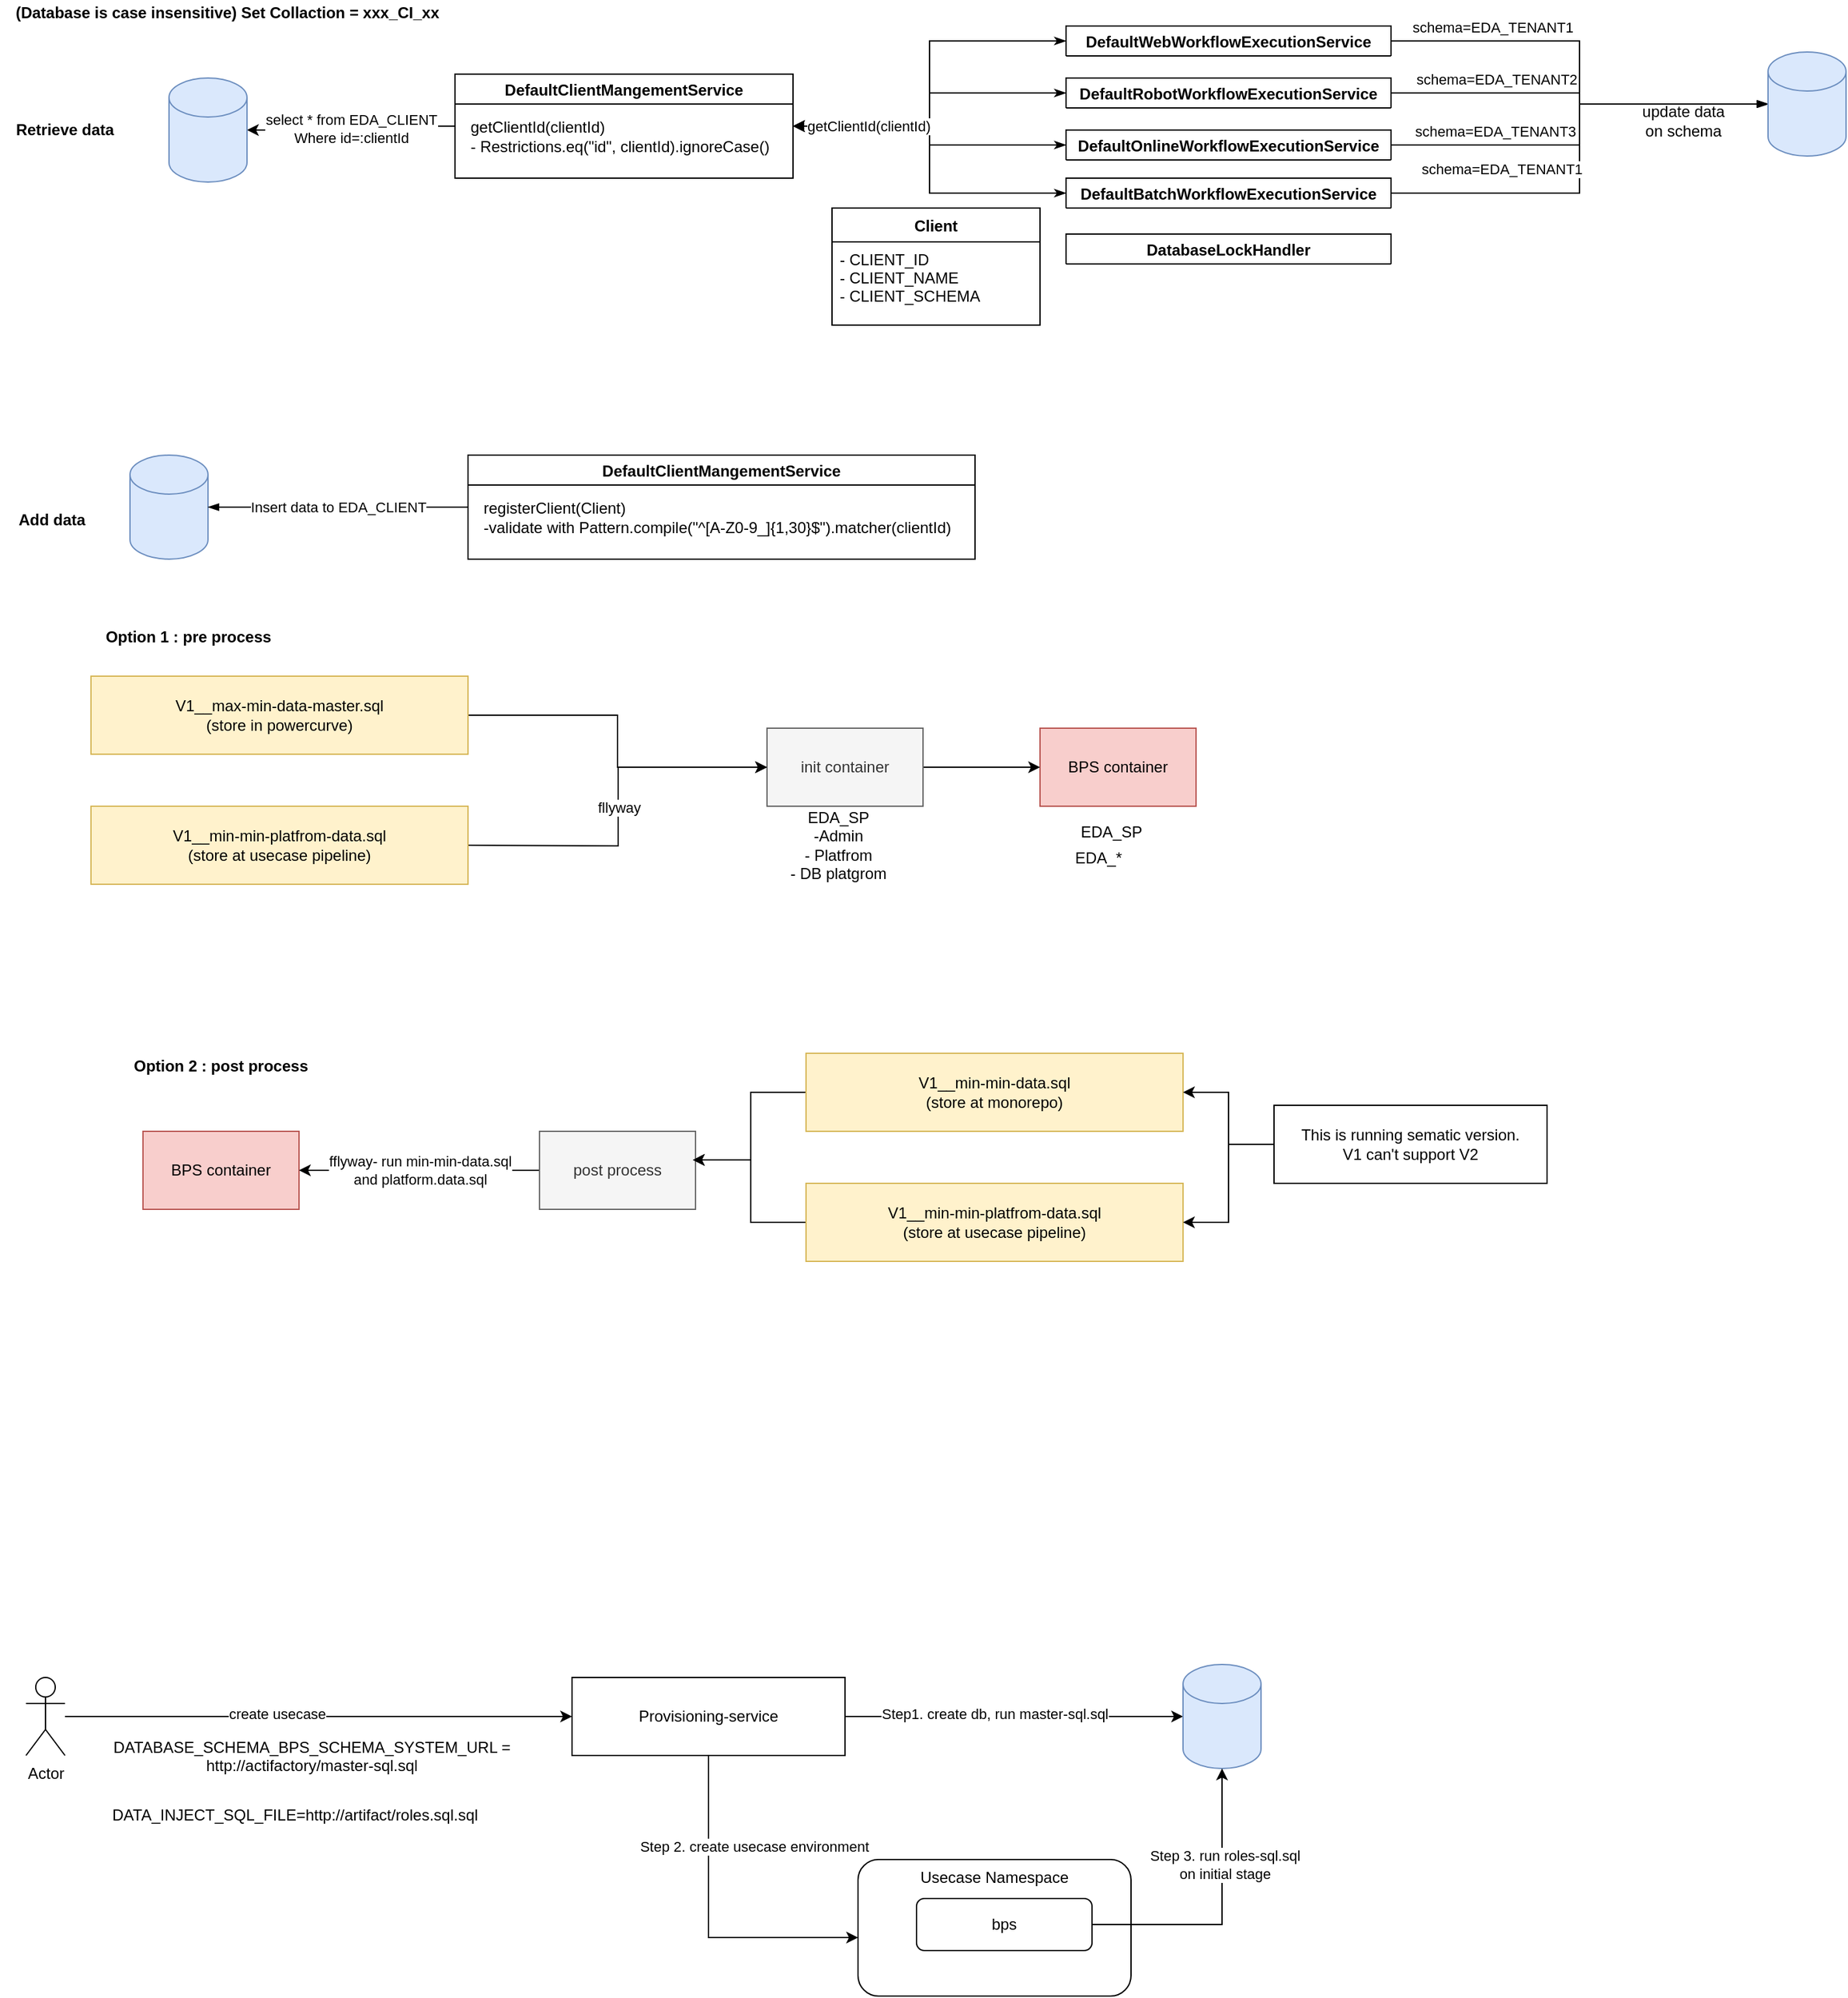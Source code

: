 <mxfile version="13.7.8" type="github">
  <diagram id="ANJNO4AaF4cMp9zb5v2P" name="Page-1">
    <mxGraphModel dx="1339" dy="745" grid="0" gridSize="10" guides="1" tooltips="1" connect="1" arrows="1" fold="1" page="1" pageScale="1" pageWidth="850" pageHeight="1100" math="0" shadow="0">
      <root>
        <mxCell id="0" />
        <mxCell id="1" parent="0" />
        <mxCell id="rq-n25AjiwIJYpTALoxF-12" value="Usecase Namespace" style="rounded=1;whiteSpace=wrap;html=1;align=center;verticalAlign=top;" vertex="1" parent="1">
          <mxGeometry x="700" y="1450" width="210" height="105" as="geometry" />
        </mxCell>
        <mxCell id="Gl9-vPryliiuIaGSd-P7-17" value="select * from EDA_CLIENT&lt;br&gt;Where id=:clientId" style="edgeStyle=orthogonalEdgeStyle;rounded=0;orthogonalLoop=1;jettySize=auto;html=1;entryX=1;entryY=0.5;entryDx=0;entryDy=0;entryPerimeter=0;" parent="1" source="Gl9-vPryliiuIaGSd-P7-3" target="Gl9-vPryliiuIaGSd-P7-16" edge="1">
          <mxGeometry relative="1" as="geometry" />
        </mxCell>
        <mxCell id="Gl9-vPryliiuIaGSd-P7-3" value="DefaultClientMangementService" style="swimlane;align=center;" parent="1" vertex="1">
          <mxGeometry x="390" y="77" width="260" height="80" as="geometry" />
        </mxCell>
        <mxCell id="Gl9-vPryliiuIaGSd-P7-4" value="getClientId(clientId)&lt;br&gt;- Restrictions.eq(&quot;id&quot;, clientId).ignoreCase()" style="text;html=1;align=left;verticalAlign=middle;resizable=0;points=[];autosize=1;" parent="Gl9-vPryliiuIaGSd-P7-3" vertex="1">
          <mxGeometry x="10" y="33" width="250" height="30" as="geometry" />
        </mxCell>
        <mxCell id="Gl9-vPryliiuIaGSd-P7-18" style="edgeStyle=orthogonalEdgeStyle;rounded=0;orthogonalLoop=1;jettySize=auto;html=1;entryX=1;entryY=0.5;entryDx=0;entryDy=0;endArrow=blockThin;endFill=1;startArrow=classicThin;startFill=1;" parent="1" source="Gl9-vPryliiuIaGSd-P7-6" target="Gl9-vPryliiuIaGSd-P7-3" edge="1">
          <mxGeometry relative="1" as="geometry" />
        </mxCell>
        <mxCell id="Gl9-vPryliiuIaGSd-P7-23" value="schema=EDA_TENANT1" style="edgeStyle=orthogonalEdgeStyle;rounded=0;orthogonalLoop=1;jettySize=auto;html=1;startArrow=none;startFill=0;endArrow=blockThin;endFill=1;" parent="1" source="Gl9-vPryliiuIaGSd-P7-6" target="Gl9-vPryliiuIaGSd-P7-22" edge="1">
          <mxGeometry x="-0.541" y="12" relative="1" as="geometry">
            <mxPoint y="1" as="offset" />
          </mxGeometry>
        </mxCell>
        <mxCell id="Gl9-vPryliiuIaGSd-P7-6" value="DefaultWebWorkflowExecutionService" style="swimlane;" parent="1" vertex="1" collapsed="1">
          <mxGeometry x="860" y="40" width="250" height="23" as="geometry">
            <mxRectangle x="770" y="40" width="300" height="80" as="alternateBounds" />
          </mxGeometry>
        </mxCell>
        <mxCell id="Gl9-vPryliiuIaGSd-P7-19" style="edgeStyle=orthogonalEdgeStyle;rounded=0;orthogonalLoop=1;jettySize=auto;html=1;entryX=1;entryY=0.5;entryDx=0;entryDy=0;startArrow=classicThin;startFill=1;" parent="1" source="Gl9-vPryliiuIaGSd-P7-7" target="Gl9-vPryliiuIaGSd-P7-3" edge="1">
          <mxGeometry relative="1" as="geometry" />
        </mxCell>
        <mxCell id="Gl9-vPryliiuIaGSd-P7-24" value="schema=EDA_TENANT2" style="edgeStyle=orthogonalEdgeStyle;rounded=0;orthogonalLoop=1;jettySize=auto;html=1;entryX=0;entryY=0.5;entryDx=0;entryDy=0;entryPerimeter=0;startArrow=none;startFill=0;endArrow=blockThin;endFill=1;" parent="1" source="Gl9-vPryliiuIaGSd-P7-7" target="Gl9-vPryliiuIaGSd-P7-22" edge="1">
          <mxGeometry x="-0.458" y="12" relative="1" as="geometry">
            <mxPoint y="1" as="offset" />
          </mxGeometry>
        </mxCell>
        <mxCell id="Gl9-vPryliiuIaGSd-P7-7" value="DefaultRobotWorkflowExecutionService" style="swimlane;" parent="1" vertex="1" collapsed="1">
          <mxGeometry x="860" y="80" width="250" height="23" as="geometry">
            <mxRectangle x="770" y="150" width="300" height="80" as="alternateBounds" />
          </mxGeometry>
        </mxCell>
        <mxCell id="Gl9-vPryliiuIaGSd-P7-20" style="edgeStyle=orthogonalEdgeStyle;rounded=0;orthogonalLoop=1;jettySize=auto;html=1;entryX=1;entryY=0.5;entryDx=0;entryDy=0;startArrow=classicThin;startFill=1;" parent="1" source="Gl9-vPryliiuIaGSd-P7-8" target="Gl9-vPryliiuIaGSd-P7-3" edge="1">
          <mxGeometry relative="1" as="geometry" />
        </mxCell>
        <mxCell id="Gl9-vPryliiuIaGSd-P7-25" value="schema=EDA_TENANT3" style="edgeStyle=orthogonalEdgeStyle;rounded=0;orthogonalLoop=1;jettySize=auto;html=1;entryX=0;entryY=0.5;entryDx=0;entryDy=0;entryPerimeter=0;startArrow=none;startFill=0;endArrow=blockThin;endFill=1;" parent="1" source="Gl9-vPryliiuIaGSd-P7-8" target="Gl9-vPryliiuIaGSd-P7-22" edge="1">
          <mxGeometry x="-0.026" y="65" relative="1" as="geometry">
            <mxPoint y="1" as="offset" />
          </mxGeometry>
        </mxCell>
        <mxCell id="Gl9-vPryliiuIaGSd-P7-8" value="DefaultOnlineWorkflowExecutionService" style="swimlane;" parent="1" vertex="1" collapsed="1">
          <mxGeometry x="860" y="120" width="250" height="23" as="geometry">
            <mxRectangle x="770" y="240" width="300" height="80" as="alternateBounds" />
          </mxGeometry>
        </mxCell>
        <mxCell id="Gl9-vPryliiuIaGSd-P7-21" value="getClientId(clientId)" style="edgeStyle=orthogonalEdgeStyle;rounded=0;orthogonalLoop=1;jettySize=auto;html=1;entryX=1;entryY=0.5;entryDx=0;entryDy=0;startArrow=classicThin;startFill=1;" parent="1" source="Gl9-vPryliiuIaGSd-P7-9" target="Gl9-vPryliiuIaGSd-P7-3" edge="1">
          <mxGeometry x="0.558" relative="1" as="geometry">
            <mxPoint as="offset" />
          </mxGeometry>
        </mxCell>
        <mxCell id="Gl9-vPryliiuIaGSd-P7-26" value="schema=EDA_TENANT1" style="edgeStyle=orthogonalEdgeStyle;rounded=0;orthogonalLoop=1;jettySize=auto;html=1;entryX=0;entryY=0.5;entryDx=0;entryDy=0;entryPerimeter=0;startArrow=none;startFill=0;endArrow=blockThin;endFill=1;" parent="1" source="Gl9-vPryliiuIaGSd-P7-9" target="Gl9-vPryliiuIaGSd-P7-22" edge="1">
          <mxGeometry x="-0.088" y="60" relative="1" as="geometry">
            <mxPoint as="offset" />
          </mxGeometry>
        </mxCell>
        <mxCell id="Gl9-vPryliiuIaGSd-P7-9" value="DefaultBatchWorkflowExecutionService" style="swimlane;" parent="1" vertex="1" collapsed="1">
          <mxGeometry x="860" y="157" width="250" height="23" as="geometry">
            <mxRectangle x="770" y="360" width="300" height="80" as="alternateBounds" />
          </mxGeometry>
        </mxCell>
        <mxCell id="Gl9-vPryliiuIaGSd-P7-16" value="" style="shape=cylinder3;whiteSpace=wrap;html=1;boundedLbl=1;backgroundOutline=1;size=15;align=left;fillColor=#dae8fc;strokeColor=#6c8ebf;" parent="1" vertex="1">
          <mxGeometry x="170" y="80" width="60" height="80" as="geometry" />
        </mxCell>
        <mxCell id="Gl9-vPryliiuIaGSd-P7-22" value="" style="shape=cylinder3;whiteSpace=wrap;html=1;boundedLbl=1;backgroundOutline=1;size=15;align=left;fillColor=#dae8fc;strokeColor=#6c8ebf;" parent="1" vertex="1">
          <mxGeometry x="1400" y="60" width="60" height="80" as="geometry" />
        </mxCell>
        <mxCell id="Gl9-vPryliiuIaGSd-P7-30" value="update data &lt;br&gt;on schema" style="text;html=1;strokeColor=none;fillColor=none;align=center;verticalAlign=middle;whiteSpace=wrap;rounded=0;" parent="1" vertex="1">
          <mxGeometry x="1290" y="103" width="90" height="20" as="geometry" />
        </mxCell>
        <mxCell id="Gl9-vPryliiuIaGSd-P7-32" value="(Database is case insensitive) Set Collaction = xxx_CI_xx" style="text;html=1;strokeColor=none;fillColor=none;align=center;verticalAlign=middle;whiteSpace=wrap;rounded=0;fontStyle=1" parent="1" vertex="1">
          <mxGeometry x="40" y="20" width="350" height="20" as="geometry" />
        </mxCell>
        <mxCell id="Gl9-vPryliiuIaGSd-P7-34" value="Retrieve data" style="text;html=1;strokeColor=none;fillColor=none;align=center;verticalAlign=middle;whiteSpace=wrap;rounded=0;fontStyle=1" parent="1" vertex="1">
          <mxGeometry x="50" y="110" width="80" height="20" as="geometry" />
        </mxCell>
        <mxCell id="Gl9-vPryliiuIaGSd-P7-36" value="" style="shape=cylinder3;whiteSpace=wrap;html=1;boundedLbl=1;backgroundOutline=1;size=15;align=left;fillColor=#dae8fc;strokeColor=#6c8ebf;" parent="1" vertex="1">
          <mxGeometry x="140" y="370" width="60" height="80" as="geometry" />
        </mxCell>
        <mxCell id="Gl9-vPryliiuIaGSd-P7-39" value="Insert data to EDA_CLIENT" style="edgeStyle=orthogonalEdgeStyle;rounded=0;orthogonalLoop=1;jettySize=auto;html=1;entryX=1;entryY=0.5;entryDx=0;entryDy=0;entryPerimeter=0;startArrow=none;startFill=0;endArrow=blockThin;endFill=1;" parent="1" source="Gl9-vPryliiuIaGSd-P7-37" target="Gl9-vPryliiuIaGSd-P7-36" edge="1">
          <mxGeometry relative="1" as="geometry" />
        </mxCell>
        <mxCell id="Gl9-vPryliiuIaGSd-P7-37" value="DefaultClientMangementService" style="swimlane;align=center;" parent="1" vertex="1">
          <mxGeometry x="400" y="370" width="390" height="80" as="geometry" />
        </mxCell>
        <mxCell id="Gl9-vPryliiuIaGSd-P7-38" value="registerClient(Client)&lt;br&gt;-validate with Pattern.compile(&quot;^[A-Z0-9_]{1,30}$&quot;).matcher(clientId)" style="text;html=1;align=left;verticalAlign=middle;resizable=0;points=[];autosize=1;" parent="Gl9-vPryliiuIaGSd-P7-37" vertex="1">
          <mxGeometry x="10" y="33" width="380" height="30" as="geometry" />
        </mxCell>
        <mxCell id="Gl9-vPryliiuIaGSd-P7-40" value="Add data" style="text;html=1;strokeColor=none;fillColor=none;align=center;verticalAlign=middle;whiteSpace=wrap;rounded=0;fontStyle=1" parent="1" vertex="1">
          <mxGeometry x="40" y="410" width="80" height="20" as="geometry" />
        </mxCell>
        <mxCell id="Gl9-vPryliiuIaGSd-P7-44" value="DatabaseLockHandler" style="swimlane;align=center;startSize=23;" parent="1" vertex="1" collapsed="1">
          <mxGeometry x="860" y="200" width="250" height="23" as="geometry">
            <mxRectangle x="860" y="200" width="260" height="60" as="alternateBounds" />
          </mxGeometry>
        </mxCell>
        <mxCell id="Gl9-vPryliiuIaGSd-P7-12" value="Client" style="swimlane;fontStyle=1;align=center;verticalAlign=top;childLayout=stackLayout;horizontal=1;startSize=26;horizontalStack=0;resizeParent=1;resizeParentMax=0;resizeLast=0;collapsible=1;marginBottom=0;" parent="1" vertex="1">
          <mxGeometry x="680" y="180" width="160" height="90" as="geometry">
            <mxRectangle x="680" y="180" width="70" height="26" as="alternateBounds" />
          </mxGeometry>
        </mxCell>
        <mxCell id="Gl9-vPryliiuIaGSd-P7-13" value="- CLIENT_ID&#xa;- CLIENT_NAME&#xa;- CLIENT_SCHEMA " style="text;strokeColor=none;fillColor=none;align=left;verticalAlign=top;spacingLeft=4;spacingRight=4;overflow=hidden;rotatable=0;points=[[0,0.5],[1,0.5]];portConstraint=eastwest;" parent="Gl9-vPryliiuIaGSd-P7-12" vertex="1">
          <mxGeometry y="26" width="160" height="64" as="geometry" />
        </mxCell>
        <mxCell id="DhbyaUFXzL6QqJ-XPt96-1" value="BPS container" style="rounded=0;whiteSpace=wrap;html=1;fillColor=#f8cecc;strokeColor=#b85450;" parent="1" vertex="1">
          <mxGeometry x="840" y="580" width="120" height="60" as="geometry" />
        </mxCell>
        <mxCell id="DhbyaUFXzL6QqJ-XPt96-9" style="edgeStyle=orthogonalEdgeStyle;rounded=0;orthogonalLoop=1;jettySize=auto;html=1;" parent="1" source="DhbyaUFXzL6QqJ-XPt96-2" target="DhbyaUFXzL6QqJ-XPt96-1" edge="1">
          <mxGeometry relative="1" as="geometry" />
        </mxCell>
        <mxCell id="DhbyaUFXzL6QqJ-XPt96-2" value="init container" style="rounded=0;whiteSpace=wrap;html=1;fillColor=#f5f5f5;strokeColor=#666666;fontColor=#333333;" parent="1" vertex="1">
          <mxGeometry x="630" y="580" width="120" height="60" as="geometry" />
        </mxCell>
        <mxCell id="DhbyaUFXzL6QqJ-XPt96-5" style="edgeStyle=orthogonalEdgeStyle;rounded=0;orthogonalLoop=1;jettySize=auto;html=1;entryX=0;entryY=0.5;entryDx=0;entryDy=0;" parent="1" source="DhbyaUFXzL6QqJ-XPt96-3" target="DhbyaUFXzL6QqJ-XPt96-2" edge="1">
          <mxGeometry relative="1" as="geometry" />
        </mxCell>
        <mxCell id="DhbyaUFXzL6QqJ-XPt96-3" value="V1__max-min-data-master.sql&lt;br&gt;(store in powercurve)" style="rounded=0;whiteSpace=wrap;html=1;fillColor=#fff2cc;strokeColor=#d6b656;" parent="1" vertex="1">
          <mxGeometry x="110" y="540" width="290" height="60" as="geometry" />
        </mxCell>
        <mxCell id="DhbyaUFXzL6QqJ-XPt96-6" value="fllyway" style="edgeStyle=orthogonalEdgeStyle;rounded=0;orthogonalLoop=1;jettySize=auto;html=1;entryX=0;entryY=0.5;entryDx=0;entryDy=0;" parent="1" target="DhbyaUFXzL6QqJ-XPt96-2" edge="1">
          <mxGeometry relative="1" as="geometry">
            <mxPoint x="400" y="670" as="sourcePoint" />
          </mxGeometry>
        </mxCell>
        <mxCell id="DhbyaUFXzL6QqJ-XPt96-8" value="EDA_SP&lt;br&gt;-Admin&lt;br&gt;- Platfrom&lt;br&gt;- DB platgrom" style="text;html=1;strokeColor=none;fillColor=none;align=center;verticalAlign=middle;whiteSpace=wrap;rounded=0;" parent="1" vertex="1">
          <mxGeometry x="620" y="660" width="130" height="20" as="geometry" />
        </mxCell>
        <mxCell id="DhbyaUFXzL6QqJ-XPt96-10" value="EDA_SP" style="text;html=1;strokeColor=none;fillColor=none;align=center;verticalAlign=middle;whiteSpace=wrap;rounded=0;" parent="1" vertex="1">
          <mxGeometry x="840" y="650" width="110" height="20" as="geometry" />
        </mxCell>
        <mxCell id="DhbyaUFXzL6QqJ-XPt96-11" value="EDA_*" style="text;html=1;strokeColor=none;fillColor=none;align=center;verticalAlign=middle;whiteSpace=wrap;rounded=0;" parent="1" vertex="1">
          <mxGeometry x="865" y="670" width="40" height="20" as="geometry" />
        </mxCell>
        <mxCell id="DhbyaUFXzL6QqJ-XPt96-18" value="BPS container" style="rounded=0;whiteSpace=wrap;html=1;fillColor=#f8cecc;strokeColor=#b85450;" parent="1" vertex="1">
          <mxGeometry x="150" y="890" width="120" height="60" as="geometry" />
        </mxCell>
        <mxCell id="DhbyaUFXzL6QqJ-XPt96-20" value="fflyway- run min-min-data.sql &lt;br&gt;and platform.data.sql" style="edgeStyle=orthogonalEdgeStyle;rounded=0;orthogonalLoop=1;jettySize=auto;html=1;entryX=1;entryY=0.5;entryDx=0;entryDy=0;" parent="1" source="DhbyaUFXzL6QqJ-XPt96-19" target="DhbyaUFXzL6QqJ-XPt96-18" edge="1">
          <mxGeometry relative="1" as="geometry" />
        </mxCell>
        <mxCell id="DhbyaUFXzL6QqJ-XPt96-19" value="post process" style="rounded=0;whiteSpace=wrap;html=1;fillColor=#f5f5f5;strokeColor=#666666;fontColor=#333333;" parent="1" vertex="1">
          <mxGeometry x="455" y="890" width="120" height="60" as="geometry" />
        </mxCell>
        <mxCell id="DhbyaUFXzL6QqJ-XPt96-21" value="Option 1 : pre process" style="text;html=1;strokeColor=none;fillColor=none;align=center;verticalAlign=middle;whiteSpace=wrap;rounded=0;fontStyle=1" parent="1" vertex="1">
          <mxGeometry x="70" y="500" width="230" height="20" as="geometry" />
        </mxCell>
        <mxCell id="DhbyaUFXzL6QqJ-XPt96-22" value="Option 2 : post process" style="text;html=1;strokeColor=none;fillColor=none;align=center;verticalAlign=middle;whiteSpace=wrap;rounded=0;fontStyle=1" parent="1" vertex="1">
          <mxGeometry x="120" y="830" width="180" height="20" as="geometry" />
        </mxCell>
        <mxCell id="DhbyaUFXzL6QqJ-XPt96-25" style="edgeStyle=orthogonalEdgeStyle;rounded=0;orthogonalLoop=1;jettySize=auto;html=1;entryX=0.983;entryY=0.367;entryDx=0;entryDy=0;entryPerimeter=0;" parent="1" source="DhbyaUFXzL6QqJ-XPt96-23" target="DhbyaUFXzL6QqJ-XPt96-19" edge="1">
          <mxGeometry relative="1" as="geometry" />
        </mxCell>
        <mxCell id="DhbyaUFXzL6QqJ-XPt96-23" value="V1__min-min-data.sql&lt;br&gt;(store at monorepo)" style="rounded=0;whiteSpace=wrap;html=1;fillColor=#fff2cc;strokeColor=#d6b656;" parent="1" vertex="1">
          <mxGeometry x="660" y="830" width="290" height="60" as="geometry" />
        </mxCell>
        <mxCell id="DhbyaUFXzL6QqJ-XPt96-26" style="edgeStyle=orthogonalEdgeStyle;rounded=0;orthogonalLoop=1;jettySize=auto;html=1;entryX=0.983;entryY=0.367;entryDx=0;entryDy=0;entryPerimeter=0;" parent="1" source="DhbyaUFXzL6QqJ-XPt96-24" target="DhbyaUFXzL6QqJ-XPt96-19" edge="1">
          <mxGeometry relative="1" as="geometry" />
        </mxCell>
        <mxCell id="DhbyaUFXzL6QqJ-XPt96-24" value="V1__min-min-platfrom-data.sql&lt;br&gt;(store at usecase pipeline)" style="rounded=0;whiteSpace=wrap;html=1;fillColor=#fff2cc;strokeColor=#d6b656;" parent="1" vertex="1">
          <mxGeometry x="660" y="930" width="290" height="60" as="geometry" />
        </mxCell>
        <mxCell id="DhbyaUFXzL6QqJ-XPt96-29" style="edgeStyle=orthogonalEdgeStyle;rounded=0;orthogonalLoop=1;jettySize=auto;html=1;" parent="1" source="DhbyaUFXzL6QqJ-XPt96-27" target="DhbyaUFXzL6QqJ-XPt96-23" edge="1">
          <mxGeometry relative="1" as="geometry" />
        </mxCell>
        <mxCell id="DhbyaUFXzL6QqJ-XPt96-30" style="edgeStyle=orthogonalEdgeStyle;rounded=0;orthogonalLoop=1;jettySize=auto;html=1;entryX=1;entryY=0.5;entryDx=0;entryDy=0;" parent="1" source="DhbyaUFXzL6QqJ-XPt96-27" target="DhbyaUFXzL6QqJ-XPt96-24" edge="1">
          <mxGeometry relative="1" as="geometry" />
        </mxCell>
        <mxCell id="DhbyaUFXzL6QqJ-XPt96-27" value="This is running sematic version.&lt;br&gt;V1 can&#39;t support V2" style="rounded=0;whiteSpace=wrap;html=1;" parent="1" vertex="1">
          <mxGeometry x="1020" y="870" width="210" height="60" as="geometry" />
        </mxCell>
        <mxCell id="DhbyaUFXzL6QqJ-XPt96-31" value="V1__min-min-platfrom-data.sql&lt;br&gt;(store at usecase pipeline)" style="rounded=0;whiteSpace=wrap;html=1;fillColor=#fff2cc;strokeColor=#d6b656;" parent="1" vertex="1">
          <mxGeometry x="110" y="640" width="290" height="60" as="geometry" />
        </mxCell>
        <mxCell id="rq-n25AjiwIJYpTALoxF-9" style="edgeStyle=orthogonalEdgeStyle;rounded=0;orthogonalLoop=1;jettySize=auto;html=1;entryX=0;entryY=0.5;entryDx=0;entryDy=0;entryPerimeter=0;" edge="1" parent="1" source="rq-n25AjiwIJYpTALoxF-1" target="rq-n25AjiwIJYpTALoxF-2">
          <mxGeometry relative="1" as="geometry" />
        </mxCell>
        <mxCell id="rq-n25AjiwIJYpTALoxF-10" value="Step1. create db, run master-sql.sql" style="edgeLabel;html=1;align=center;verticalAlign=middle;resizable=0;points=[];" vertex="1" connectable="0" parent="rq-n25AjiwIJYpTALoxF-9">
          <mxGeometry x="-0.115" y="2" relative="1" as="geometry">
            <mxPoint as="offset" />
          </mxGeometry>
        </mxCell>
        <mxCell id="rq-n25AjiwIJYpTALoxF-14" value="Step 2. create usecase environment" style="edgeStyle=orthogonalEdgeStyle;rounded=0;orthogonalLoop=1;jettySize=auto;html=1;" edge="1" parent="1" source="rq-n25AjiwIJYpTALoxF-1" target="rq-n25AjiwIJYpTALoxF-12">
          <mxGeometry x="0.373" y="70" relative="1" as="geometry">
            <mxPoint x="657" y="1481" as="targetPoint" />
            <Array as="points">
              <mxPoint x="585" y="1510" />
            </Array>
            <mxPoint as="offset" />
          </mxGeometry>
        </mxCell>
        <mxCell id="rq-n25AjiwIJYpTALoxF-1" value="Provisioning-service" style="rounded=0;whiteSpace=wrap;html=1;" vertex="1" parent="1">
          <mxGeometry x="480" y="1310" width="210" height="60" as="geometry" />
        </mxCell>
        <mxCell id="rq-n25AjiwIJYpTALoxF-2" value="" style="shape=cylinder3;whiteSpace=wrap;html=1;boundedLbl=1;backgroundOutline=1;size=15;align=left;fillColor=#dae8fc;strokeColor=#6c8ebf;" vertex="1" parent="1">
          <mxGeometry x="950" y="1300" width="60" height="80" as="geometry" />
        </mxCell>
        <mxCell id="rq-n25AjiwIJYpTALoxF-5" style="edgeStyle=orthogonalEdgeStyle;rounded=0;orthogonalLoop=1;jettySize=auto;html=1;" edge="1" parent="1" source="rq-n25AjiwIJYpTALoxF-4" target="rq-n25AjiwIJYpTALoxF-1">
          <mxGeometry relative="1" as="geometry" />
        </mxCell>
        <mxCell id="rq-n25AjiwIJYpTALoxF-6" value="create usecase" style="edgeLabel;html=1;align=center;verticalAlign=middle;resizable=0;points=[];" vertex="1" connectable="0" parent="rq-n25AjiwIJYpTALoxF-5">
          <mxGeometry x="-0.167" y="2" relative="1" as="geometry">
            <mxPoint as="offset" />
          </mxGeometry>
        </mxCell>
        <mxCell id="rq-n25AjiwIJYpTALoxF-4" value="Actor" style="shape=umlActor;verticalLabelPosition=bottom;verticalAlign=top;html=1;outlineConnect=0;" vertex="1" parent="1">
          <mxGeometry x="60" y="1310" width="30" height="60" as="geometry" />
        </mxCell>
        <mxCell id="rq-n25AjiwIJYpTALoxF-8" value="DATABASE_SCHEMA_BPS_SCHEMA_SYSTEM_URL = http://actifactory/master-sql.sql" style="text;whiteSpace=wrap;html=1;align=center;" vertex="1" parent="1">
          <mxGeometry x="120" y="1350" width="320" height="30" as="geometry" />
        </mxCell>
        <mxCell id="rq-n25AjiwIJYpTALoxF-15" style="edgeStyle=orthogonalEdgeStyle;rounded=0;orthogonalLoop=1;jettySize=auto;html=1;entryX=0.5;entryY=1;entryDx=0;entryDy=0;entryPerimeter=0;" edge="1" parent="1" source="rq-n25AjiwIJYpTALoxF-11" target="rq-n25AjiwIJYpTALoxF-2">
          <mxGeometry relative="1" as="geometry" />
        </mxCell>
        <mxCell id="rq-n25AjiwIJYpTALoxF-16" value="Step 3. run roles-sql.sql&lt;br&gt;on initial stage" style="edgeLabel;html=1;align=center;verticalAlign=middle;resizable=0;points=[];" vertex="1" connectable="0" parent="rq-n25AjiwIJYpTALoxF-15">
          <mxGeometry x="-0.091" y="46" relative="1" as="geometry">
            <mxPoint x="48" y="-46" as="offset" />
          </mxGeometry>
        </mxCell>
        <mxCell id="rq-n25AjiwIJYpTALoxF-11" value="bps" style="rounded=1;whiteSpace=wrap;html=1;align=center;" vertex="1" parent="1">
          <mxGeometry x="745" y="1480" width="135" height="40" as="geometry" />
        </mxCell>
        <mxCell id="rq-n25AjiwIJYpTALoxF-19" value="DATA_INJECT_SQL_FILE=http://artifact/roles.sql.sql" style="text;html=1;strokeColor=none;fillColor=none;align=center;verticalAlign=middle;whiteSpace=wrap;rounded=0;" vertex="1" parent="1">
          <mxGeometry x="247" y="1406" width="40" height="20" as="geometry" />
        </mxCell>
      </root>
    </mxGraphModel>
  </diagram>
</mxfile>
